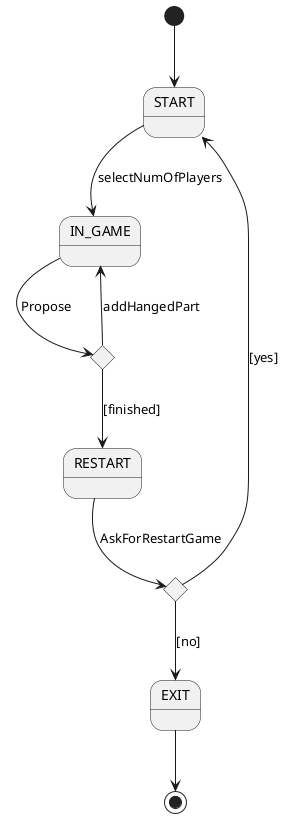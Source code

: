 @startuml contexto
state START
state IN_GAME
state RESTART
state EXIT
state if_finished <<choice>>
state if_resumed <<choice>>

[*] --> START
START --> IN_GAME: selectNumOfPlayers
IN_GAME --> if_finished: Propose
if_finished --> IN_GAME: addHangedPart
if_finished --> RESTART: [finished]
RESTART --> if_resumed: AskForRestartGame
if_resumed --> START: [yes]
if_resumed --> EXIT: [no]
EXIT --> [*]
@enduml